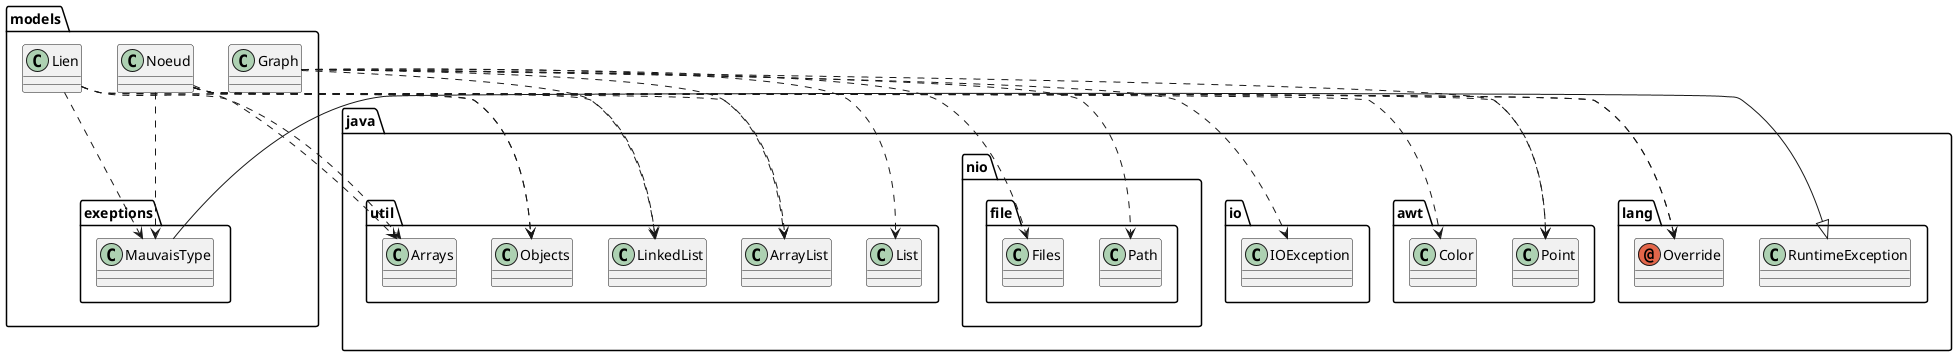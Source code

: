 @startuml
annotation java.lang.Override
class java.awt.Color
class java.awt.Point
class java.io.IOException
class java.lang.RuntimeException
class java.nio.file.Files
class java.nio.file.Path
class java.util.ArrayList
class java.util.Arrays
class java.util.LinkedList
class java.util.List
class java.util.Objects
class models.Graph
class models.Lien
class models.Noeud
class models.exeptions.MauvaisType
models.Graph ..> java.awt.Point
models.Graph ..> java.io.IOException
models.Graph ..> java.nio.file.Files
models.Graph ..> java.nio.file.Path
models.Graph ..> java.util.ArrayList
models.Graph ..> java.util.LinkedList
models.Graph ..> java.util.List
models.Lien ..> java.lang.Override
models.Lien ..> java.util.Arrays
models.Lien ..> java.util.Objects
models.Lien ..> models.exeptions.MauvaisType
models.Noeud ..> java.lang.Override
models.Noeud ..> java.awt.Color
models.Noeud ..> java.awt.Point
models.Noeud ..> java.util.ArrayList
models.Noeud ..> java.util.Arrays
models.Noeud ..> java.util.LinkedList
models.Noeud ..> java.util.Objects
models.Noeud ..> models.exeptions.MauvaisType
models.exeptions.MauvaisType --|> java.lang.RuntimeException
@enduml